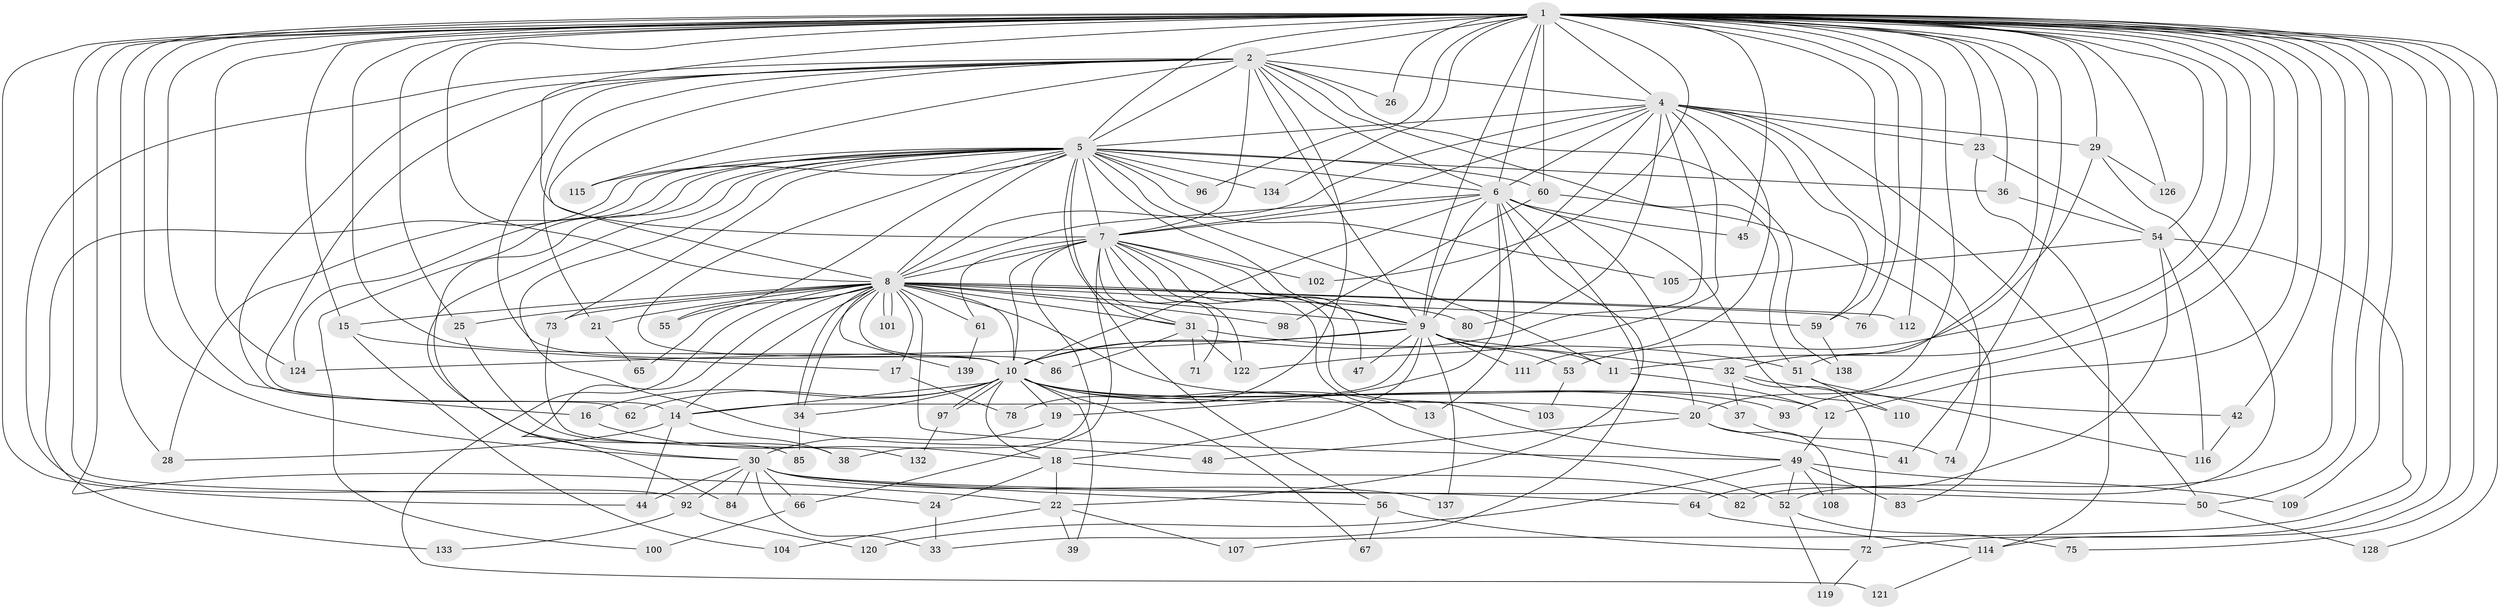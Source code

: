 // Generated by graph-tools (version 1.1) at 2025/51/02/27/25 19:51:46]
// undirected, 104 vertices, 251 edges
graph export_dot {
graph [start="1"]
  node [color=gray90,style=filled];
  1 [super="+3"];
  2 [super="+40"];
  4 [super="+35"];
  5 [super="+69"];
  6;
  7 [super="+27"];
  8 [super="+91"];
  9 [super="+79"];
  10 [super="+46"];
  11;
  12 [super="+58"];
  13;
  14 [super="+68"];
  15;
  16 [super="+81"];
  17;
  18;
  19;
  20 [super="+63"];
  21;
  22 [super="+57"];
  23;
  24 [super="+130"];
  25;
  26;
  28 [super="+43"];
  29;
  30 [super="+95"];
  31 [super="+131"];
  32;
  33;
  34 [super="+135"];
  36 [super="+70"];
  37;
  38 [super="+127"];
  39;
  41;
  42;
  44 [super="+87"];
  45;
  47;
  48;
  49 [super="+106"];
  50 [super="+88"];
  51 [super="+89"];
  52 [super="+99"];
  53;
  54 [super="+77"];
  55;
  56 [super="+136"];
  59 [super="+94"];
  60 [super="+90"];
  61;
  62;
  64 [super="+125"];
  65;
  66;
  67;
  71;
  72 [super="+117"];
  73;
  74;
  75;
  76;
  78;
  80;
  82;
  83 [super="+113"];
  84;
  85;
  86;
  92;
  93;
  96;
  97;
  98;
  100;
  101;
  102;
  103;
  104;
  105;
  107;
  108;
  109;
  110;
  111;
  112;
  114;
  115;
  116 [super="+118"];
  119;
  120;
  121;
  122 [super="+123"];
  124 [super="+129"];
  126;
  128;
  132;
  133;
  134;
  137;
  138;
  139;
  1 -- 2 [weight=2];
  1 -- 4 [weight=2];
  1 -- 5 [weight=3];
  1 -- 6 [weight=2];
  1 -- 7 [weight=3];
  1 -- 8 [weight=2];
  1 -- 9 [weight=2];
  1 -- 10 [weight=2];
  1 -- 11;
  1 -- 16;
  1 -- 22;
  1 -- 29;
  1 -- 30;
  1 -- 36;
  1 -- 41;
  1 -- 45;
  1 -- 52;
  1 -- 54 [weight=2];
  1 -- 60 [weight=2];
  1 -- 102;
  1 -- 109;
  1 -- 112;
  1 -- 114;
  1 -- 126;
  1 -- 128;
  1 -- 134;
  1 -- 12;
  1 -- 72 [weight=2];
  1 -- 15;
  1 -- 75;
  1 -- 76;
  1 -- 23;
  1 -- 24;
  1 -- 25;
  1 -- 26;
  1 -- 93;
  1 -- 96;
  1 -- 42;
  1 -- 44;
  1 -- 50;
  1 -- 51;
  1 -- 53;
  1 -- 59;
  1 -- 124;
  1 -- 20;
  1 -- 28;
  2 -- 4;
  2 -- 5;
  2 -- 6;
  2 -- 7;
  2 -- 8;
  2 -- 9;
  2 -- 10;
  2 -- 21;
  2 -- 26;
  2 -- 62;
  2 -- 78;
  2 -- 92;
  2 -- 115;
  2 -- 138;
  2 -- 14;
  2 -- 51;
  4 -- 5;
  4 -- 6;
  4 -- 7;
  4 -- 8;
  4 -- 9;
  4 -- 10;
  4 -- 23;
  4 -- 29 [weight=2];
  4 -- 50;
  4 -- 74;
  4 -- 80;
  4 -- 111;
  4 -- 122;
  4 -- 59;
  5 -- 6;
  5 -- 7;
  5 -- 8;
  5 -- 9;
  5 -- 10;
  5 -- 11;
  5 -- 28;
  5 -- 36;
  5 -- 48;
  5 -- 55;
  5 -- 56;
  5 -- 60;
  5 -- 73;
  5 -- 85;
  5 -- 105;
  5 -- 115;
  5 -- 133;
  5 -- 134;
  5 -- 96;
  5 -- 100;
  5 -- 124;
  5 -- 30;
  5 -- 31;
  6 -- 7;
  6 -- 8;
  6 -- 9;
  6 -- 10;
  6 -- 13;
  6 -- 19;
  6 -- 20;
  6 -- 22;
  6 -- 33;
  6 -- 45;
  6 -- 110;
  7 -- 8;
  7 -- 9;
  7 -- 10 [weight=2];
  7 -- 31;
  7 -- 38;
  7 -- 47;
  7 -- 49;
  7 -- 61;
  7 -- 66;
  7 -- 71;
  7 -- 102;
  7 -- 103;
  7 -- 122;
  8 -- 9;
  8 -- 10;
  8 -- 12;
  8 -- 14;
  8 -- 15;
  8 -- 17;
  8 -- 21;
  8 -- 25;
  8 -- 31 [weight=2];
  8 -- 34;
  8 -- 34;
  8 -- 55;
  8 -- 59;
  8 -- 61;
  8 -- 65;
  8 -- 73;
  8 -- 76;
  8 -- 80;
  8 -- 84;
  8 -- 86;
  8 -- 98;
  8 -- 101;
  8 -- 101;
  8 -- 112;
  8 -- 121;
  8 -- 139;
  8 -- 49;
  9 -- 10;
  9 -- 14;
  9 -- 18;
  9 -- 32;
  9 -- 47;
  9 -- 53;
  9 -- 111;
  9 -- 124;
  9 -- 137;
  9 -- 11;
  10 -- 13;
  10 -- 16;
  10 -- 18;
  10 -- 19;
  10 -- 20;
  10 -- 37;
  10 -- 39;
  10 -- 52;
  10 -- 62;
  10 -- 93;
  10 -- 97;
  10 -- 97;
  10 -- 67;
  10 -- 34;
  10 -- 14;
  11 -- 12;
  12 -- 49;
  14 -- 28;
  14 -- 38;
  14 -- 44;
  15 -- 17;
  15 -- 104;
  16 -- 18;
  17 -- 78;
  18 -- 24;
  18 -- 82;
  18 -- 22;
  19 -- 30;
  20 -- 41;
  20 -- 48;
  20 -- 108;
  21 -- 65;
  22 -- 39;
  22 -- 104;
  22 -- 107;
  23 -- 54;
  23 -- 114;
  24 -- 33;
  25 -- 38;
  29 -- 32;
  29 -- 82;
  29 -- 126;
  30 -- 33;
  30 -- 56;
  30 -- 64;
  30 -- 66;
  30 -- 84;
  30 -- 92;
  30 -- 137;
  30 -- 44;
  30 -- 50;
  31 -- 51;
  31 -- 71;
  31 -- 86;
  31 -- 122;
  32 -- 37;
  32 -- 42;
  32 -- 72;
  34 -- 85;
  36 -- 54;
  37 -- 74;
  42 -- 116;
  49 -- 83 [weight=2];
  49 -- 108;
  49 -- 109;
  49 -- 120;
  49 -- 52;
  50 -- 128;
  51 -- 110;
  51 -- 116;
  52 -- 75;
  52 -- 119;
  53 -- 103;
  54 -- 64;
  54 -- 105;
  54 -- 107;
  54 -- 116;
  56 -- 67;
  56 -- 72;
  59 -- 138;
  60 -- 83;
  60 -- 98;
  61 -- 139;
  64 -- 114;
  66 -- 100;
  72 -- 119;
  73 -- 132;
  92 -- 120;
  92 -- 133;
  97 -- 132;
  114 -- 121;
}
